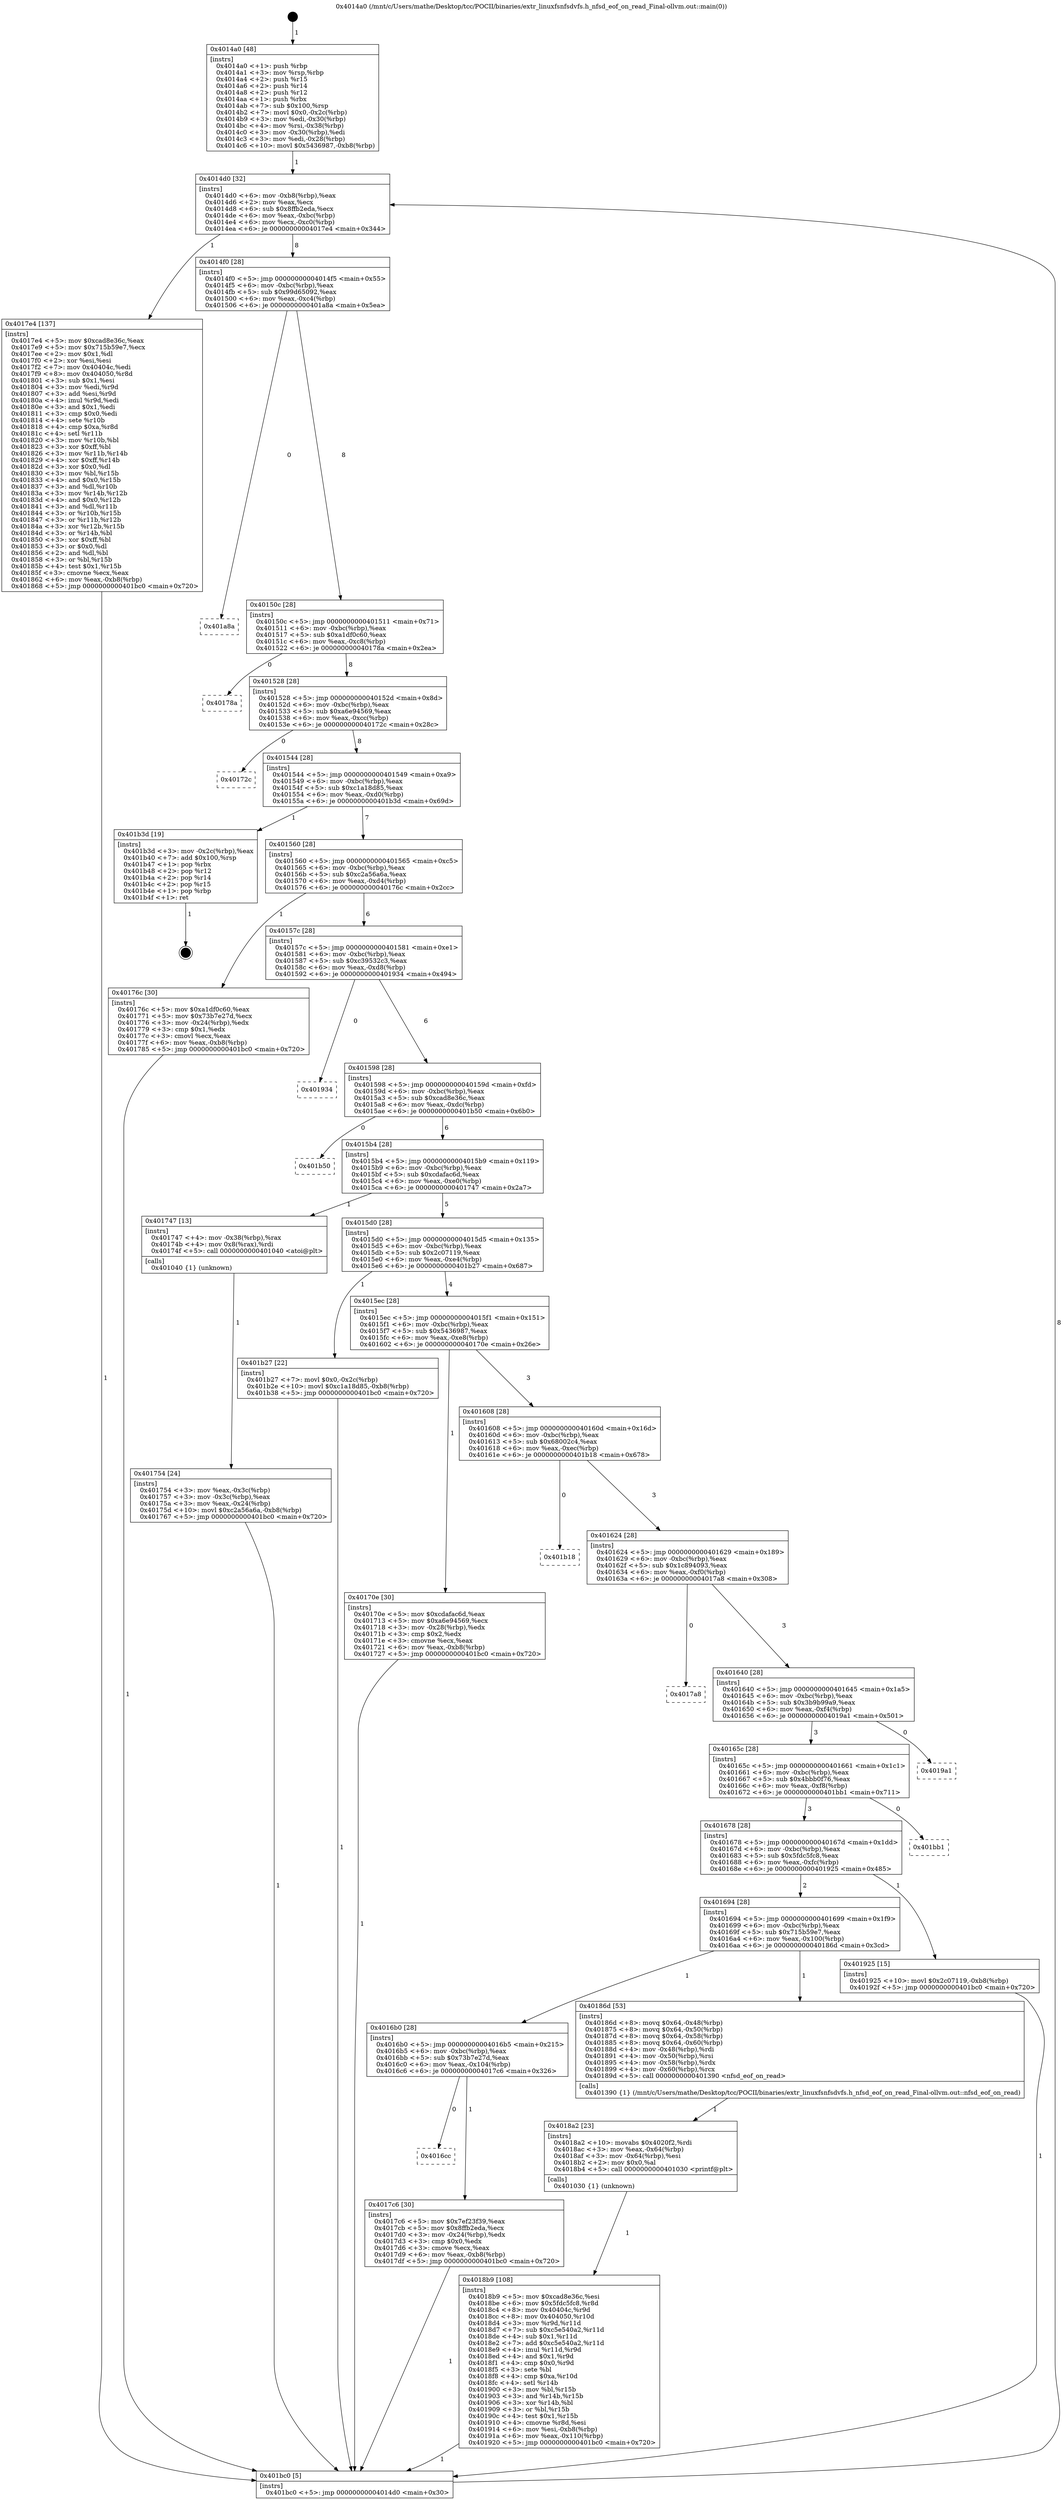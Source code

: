 digraph "0x4014a0" {
  label = "0x4014a0 (/mnt/c/Users/mathe/Desktop/tcc/POCII/binaries/extr_linuxfsnfsdvfs.h_nfsd_eof_on_read_Final-ollvm.out::main(0))"
  labelloc = "t"
  node[shape=record]

  Entry [label="",width=0.3,height=0.3,shape=circle,fillcolor=black,style=filled]
  "0x4014d0" [label="{
     0x4014d0 [32]\l
     | [instrs]\l
     &nbsp;&nbsp;0x4014d0 \<+6\>: mov -0xb8(%rbp),%eax\l
     &nbsp;&nbsp;0x4014d6 \<+2\>: mov %eax,%ecx\l
     &nbsp;&nbsp;0x4014d8 \<+6\>: sub $0x8ffb2eda,%ecx\l
     &nbsp;&nbsp;0x4014de \<+6\>: mov %eax,-0xbc(%rbp)\l
     &nbsp;&nbsp;0x4014e4 \<+6\>: mov %ecx,-0xc0(%rbp)\l
     &nbsp;&nbsp;0x4014ea \<+6\>: je 00000000004017e4 \<main+0x344\>\l
  }"]
  "0x4017e4" [label="{
     0x4017e4 [137]\l
     | [instrs]\l
     &nbsp;&nbsp;0x4017e4 \<+5\>: mov $0xcad8e36c,%eax\l
     &nbsp;&nbsp;0x4017e9 \<+5\>: mov $0x715b59e7,%ecx\l
     &nbsp;&nbsp;0x4017ee \<+2\>: mov $0x1,%dl\l
     &nbsp;&nbsp;0x4017f0 \<+2\>: xor %esi,%esi\l
     &nbsp;&nbsp;0x4017f2 \<+7\>: mov 0x40404c,%edi\l
     &nbsp;&nbsp;0x4017f9 \<+8\>: mov 0x404050,%r8d\l
     &nbsp;&nbsp;0x401801 \<+3\>: sub $0x1,%esi\l
     &nbsp;&nbsp;0x401804 \<+3\>: mov %edi,%r9d\l
     &nbsp;&nbsp;0x401807 \<+3\>: add %esi,%r9d\l
     &nbsp;&nbsp;0x40180a \<+4\>: imul %r9d,%edi\l
     &nbsp;&nbsp;0x40180e \<+3\>: and $0x1,%edi\l
     &nbsp;&nbsp;0x401811 \<+3\>: cmp $0x0,%edi\l
     &nbsp;&nbsp;0x401814 \<+4\>: sete %r10b\l
     &nbsp;&nbsp;0x401818 \<+4\>: cmp $0xa,%r8d\l
     &nbsp;&nbsp;0x40181c \<+4\>: setl %r11b\l
     &nbsp;&nbsp;0x401820 \<+3\>: mov %r10b,%bl\l
     &nbsp;&nbsp;0x401823 \<+3\>: xor $0xff,%bl\l
     &nbsp;&nbsp;0x401826 \<+3\>: mov %r11b,%r14b\l
     &nbsp;&nbsp;0x401829 \<+4\>: xor $0xff,%r14b\l
     &nbsp;&nbsp;0x40182d \<+3\>: xor $0x0,%dl\l
     &nbsp;&nbsp;0x401830 \<+3\>: mov %bl,%r15b\l
     &nbsp;&nbsp;0x401833 \<+4\>: and $0x0,%r15b\l
     &nbsp;&nbsp;0x401837 \<+3\>: and %dl,%r10b\l
     &nbsp;&nbsp;0x40183a \<+3\>: mov %r14b,%r12b\l
     &nbsp;&nbsp;0x40183d \<+4\>: and $0x0,%r12b\l
     &nbsp;&nbsp;0x401841 \<+3\>: and %dl,%r11b\l
     &nbsp;&nbsp;0x401844 \<+3\>: or %r10b,%r15b\l
     &nbsp;&nbsp;0x401847 \<+3\>: or %r11b,%r12b\l
     &nbsp;&nbsp;0x40184a \<+3\>: xor %r12b,%r15b\l
     &nbsp;&nbsp;0x40184d \<+3\>: or %r14b,%bl\l
     &nbsp;&nbsp;0x401850 \<+3\>: xor $0xff,%bl\l
     &nbsp;&nbsp;0x401853 \<+3\>: or $0x0,%dl\l
     &nbsp;&nbsp;0x401856 \<+2\>: and %dl,%bl\l
     &nbsp;&nbsp;0x401858 \<+3\>: or %bl,%r15b\l
     &nbsp;&nbsp;0x40185b \<+4\>: test $0x1,%r15b\l
     &nbsp;&nbsp;0x40185f \<+3\>: cmovne %ecx,%eax\l
     &nbsp;&nbsp;0x401862 \<+6\>: mov %eax,-0xb8(%rbp)\l
     &nbsp;&nbsp;0x401868 \<+5\>: jmp 0000000000401bc0 \<main+0x720\>\l
  }"]
  "0x4014f0" [label="{
     0x4014f0 [28]\l
     | [instrs]\l
     &nbsp;&nbsp;0x4014f0 \<+5\>: jmp 00000000004014f5 \<main+0x55\>\l
     &nbsp;&nbsp;0x4014f5 \<+6\>: mov -0xbc(%rbp),%eax\l
     &nbsp;&nbsp;0x4014fb \<+5\>: sub $0x99d65092,%eax\l
     &nbsp;&nbsp;0x401500 \<+6\>: mov %eax,-0xc4(%rbp)\l
     &nbsp;&nbsp;0x401506 \<+6\>: je 0000000000401a8a \<main+0x5ea\>\l
  }"]
  Exit [label="",width=0.3,height=0.3,shape=circle,fillcolor=black,style=filled,peripheries=2]
  "0x401a8a" [label="{
     0x401a8a\l
  }", style=dashed]
  "0x40150c" [label="{
     0x40150c [28]\l
     | [instrs]\l
     &nbsp;&nbsp;0x40150c \<+5\>: jmp 0000000000401511 \<main+0x71\>\l
     &nbsp;&nbsp;0x401511 \<+6\>: mov -0xbc(%rbp),%eax\l
     &nbsp;&nbsp;0x401517 \<+5\>: sub $0xa1df0c60,%eax\l
     &nbsp;&nbsp;0x40151c \<+6\>: mov %eax,-0xc8(%rbp)\l
     &nbsp;&nbsp;0x401522 \<+6\>: je 000000000040178a \<main+0x2ea\>\l
  }"]
  "0x4018b9" [label="{
     0x4018b9 [108]\l
     | [instrs]\l
     &nbsp;&nbsp;0x4018b9 \<+5\>: mov $0xcad8e36c,%esi\l
     &nbsp;&nbsp;0x4018be \<+6\>: mov $0x5fdc5fc8,%r8d\l
     &nbsp;&nbsp;0x4018c4 \<+8\>: mov 0x40404c,%r9d\l
     &nbsp;&nbsp;0x4018cc \<+8\>: mov 0x404050,%r10d\l
     &nbsp;&nbsp;0x4018d4 \<+3\>: mov %r9d,%r11d\l
     &nbsp;&nbsp;0x4018d7 \<+7\>: sub $0xc5e540a2,%r11d\l
     &nbsp;&nbsp;0x4018de \<+4\>: sub $0x1,%r11d\l
     &nbsp;&nbsp;0x4018e2 \<+7\>: add $0xc5e540a2,%r11d\l
     &nbsp;&nbsp;0x4018e9 \<+4\>: imul %r11d,%r9d\l
     &nbsp;&nbsp;0x4018ed \<+4\>: and $0x1,%r9d\l
     &nbsp;&nbsp;0x4018f1 \<+4\>: cmp $0x0,%r9d\l
     &nbsp;&nbsp;0x4018f5 \<+3\>: sete %bl\l
     &nbsp;&nbsp;0x4018f8 \<+4\>: cmp $0xa,%r10d\l
     &nbsp;&nbsp;0x4018fc \<+4\>: setl %r14b\l
     &nbsp;&nbsp;0x401900 \<+3\>: mov %bl,%r15b\l
     &nbsp;&nbsp;0x401903 \<+3\>: and %r14b,%r15b\l
     &nbsp;&nbsp;0x401906 \<+3\>: xor %r14b,%bl\l
     &nbsp;&nbsp;0x401909 \<+3\>: or %bl,%r15b\l
     &nbsp;&nbsp;0x40190c \<+4\>: test $0x1,%r15b\l
     &nbsp;&nbsp;0x401910 \<+4\>: cmovne %r8d,%esi\l
     &nbsp;&nbsp;0x401914 \<+6\>: mov %esi,-0xb8(%rbp)\l
     &nbsp;&nbsp;0x40191a \<+6\>: mov %eax,-0x110(%rbp)\l
     &nbsp;&nbsp;0x401920 \<+5\>: jmp 0000000000401bc0 \<main+0x720\>\l
  }"]
  "0x40178a" [label="{
     0x40178a\l
  }", style=dashed]
  "0x401528" [label="{
     0x401528 [28]\l
     | [instrs]\l
     &nbsp;&nbsp;0x401528 \<+5\>: jmp 000000000040152d \<main+0x8d\>\l
     &nbsp;&nbsp;0x40152d \<+6\>: mov -0xbc(%rbp),%eax\l
     &nbsp;&nbsp;0x401533 \<+5\>: sub $0xa6e94569,%eax\l
     &nbsp;&nbsp;0x401538 \<+6\>: mov %eax,-0xcc(%rbp)\l
     &nbsp;&nbsp;0x40153e \<+6\>: je 000000000040172c \<main+0x28c\>\l
  }"]
  "0x4018a2" [label="{
     0x4018a2 [23]\l
     | [instrs]\l
     &nbsp;&nbsp;0x4018a2 \<+10\>: movabs $0x4020f2,%rdi\l
     &nbsp;&nbsp;0x4018ac \<+3\>: mov %eax,-0x64(%rbp)\l
     &nbsp;&nbsp;0x4018af \<+3\>: mov -0x64(%rbp),%esi\l
     &nbsp;&nbsp;0x4018b2 \<+2\>: mov $0x0,%al\l
     &nbsp;&nbsp;0x4018b4 \<+5\>: call 0000000000401030 \<printf@plt\>\l
     | [calls]\l
     &nbsp;&nbsp;0x401030 \{1\} (unknown)\l
  }"]
  "0x40172c" [label="{
     0x40172c\l
  }", style=dashed]
  "0x401544" [label="{
     0x401544 [28]\l
     | [instrs]\l
     &nbsp;&nbsp;0x401544 \<+5\>: jmp 0000000000401549 \<main+0xa9\>\l
     &nbsp;&nbsp;0x401549 \<+6\>: mov -0xbc(%rbp),%eax\l
     &nbsp;&nbsp;0x40154f \<+5\>: sub $0xc1a18d85,%eax\l
     &nbsp;&nbsp;0x401554 \<+6\>: mov %eax,-0xd0(%rbp)\l
     &nbsp;&nbsp;0x40155a \<+6\>: je 0000000000401b3d \<main+0x69d\>\l
  }"]
  "0x4016cc" [label="{
     0x4016cc\l
  }", style=dashed]
  "0x401b3d" [label="{
     0x401b3d [19]\l
     | [instrs]\l
     &nbsp;&nbsp;0x401b3d \<+3\>: mov -0x2c(%rbp),%eax\l
     &nbsp;&nbsp;0x401b40 \<+7\>: add $0x100,%rsp\l
     &nbsp;&nbsp;0x401b47 \<+1\>: pop %rbx\l
     &nbsp;&nbsp;0x401b48 \<+2\>: pop %r12\l
     &nbsp;&nbsp;0x401b4a \<+2\>: pop %r14\l
     &nbsp;&nbsp;0x401b4c \<+2\>: pop %r15\l
     &nbsp;&nbsp;0x401b4e \<+1\>: pop %rbp\l
     &nbsp;&nbsp;0x401b4f \<+1\>: ret\l
  }"]
  "0x401560" [label="{
     0x401560 [28]\l
     | [instrs]\l
     &nbsp;&nbsp;0x401560 \<+5\>: jmp 0000000000401565 \<main+0xc5\>\l
     &nbsp;&nbsp;0x401565 \<+6\>: mov -0xbc(%rbp),%eax\l
     &nbsp;&nbsp;0x40156b \<+5\>: sub $0xc2a56a6a,%eax\l
     &nbsp;&nbsp;0x401570 \<+6\>: mov %eax,-0xd4(%rbp)\l
     &nbsp;&nbsp;0x401576 \<+6\>: je 000000000040176c \<main+0x2cc\>\l
  }"]
  "0x4017c6" [label="{
     0x4017c6 [30]\l
     | [instrs]\l
     &nbsp;&nbsp;0x4017c6 \<+5\>: mov $0x7ef23f39,%eax\l
     &nbsp;&nbsp;0x4017cb \<+5\>: mov $0x8ffb2eda,%ecx\l
     &nbsp;&nbsp;0x4017d0 \<+3\>: mov -0x24(%rbp),%edx\l
     &nbsp;&nbsp;0x4017d3 \<+3\>: cmp $0x0,%edx\l
     &nbsp;&nbsp;0x4017d6 \<+3\>: cmove %ecx,%eax\l
     &nbsp;&nbsp;0x4017d9 \<+6\>: mov %eax,-0xb8(%rbp)\l
     &nbsp;&nbsp;0x4017df \<+5\>: jmp 0000000000401bc0 \<main+0x720\>\l
  }"]
  "0x40176c" [label="{
     0x40176c [30]\l
     | [instrs]\l
     &nbsp;&nbsp;0x40176c \<+5\>: mov $0xa1df0c60,%eax\l
     &nbsp;&nbsp;0x401771 \<+5\>: mov $0x73b7e27d,%ecx\l
     &nbsp;&nbsp;0x401776 \<+3\>: mov -0x24(%rbp),%edx\l
     &nbsp;&nbsp;0x401779 \<+3\>: cmp $0x1,%edx\l
     &nbsp;&nbsp;0x40177c \<+3\>: cmovl %ecx,%eax\l
     &nbsp;&nbsp;0x40177f \<+6\>: mov %eax,-0xb8(%rbp)\l
     &nbsp;&nbsp;0x401785 \<+5\>: jmp 0000000000401bc0 \<main+0x720\>\l
  }"]
  "0x40157c" [label="{
     0x40157c [28]\l
     | [instrs]\l
     &nbsp;&nbsp;0x40157c \<+5\>: jmp 0000000000401581 \<main+0xe1\>\l
     &nbsp;&nbsp;0x401581 \<+6\>: mov -0xbc(%rbp),%eax\l
     &nbsp;&nbsp;0x401587 \<+5\>: sub $0xc39532c3,%eax\l
     &nbsp;&nbsp;0x40158c \<+6\>: mov %eax,-0xd8(%rbp)\l
     &nbsp;&nbsp;0x401592 \<+6\>: je 0000000000401934 \<main+0x494\>\l
  }"]
  "0x4016b0" [label="{
     0x4016b0 [28]\l
     | [instrs]\l
     &nbsp;&nbsp;0x4016b0 \<+5\>: jmp 00000000004016b5 \<main+0x215\>\l
     &nbsp;&nbsp;0x4016b5 \<+6\>: mov -0xbc(%rbp),%eax\l
     &nbsp;&nbsp;0x4016bb \<+5\>: sub $0x73b7e27d,%eax\l
     &nbsp;&nbsp;0x4016c0 \<+6\>: mov %eax,-0x104(%rbp)\l
     &nbsp;&nbsp;0x4016c6 \<+6\>: je 00000000004017c6 \<main+0x326\>\l
  }"]
  "0x401934" [label="{
     0x401934\l
  }", style=dashed]
  "0x401598" [label="{
     0x401598 [28]\l
     | [instrs]\l
     &nbsp;&nbsp;0x401598 \<+5\>: jmp 000000000040159d \<main+0xfd\>\l
     &nbsp;&nbsp;0x40159d \<+6\>: mov -0xbc(%rbp),%eax\l
     &nbsp;&nbsp;0x4015a3 \<+5\>: sub $0xcad8e36c,%eax\l
     &nbsp;&nbsp;0x4015a8 \<+6\>: mov %eax,-0xdc(%rbp)\l
     &nbsp;&nbsp;0x4015ae \<+6\>: je 0000000000401b50 \<main+0x6b0\>\l
  }"]
  "0x40186d" [label="{
     0x40186d [53]\l
     | [instrs]\l
     &nbsp;&nbsp;0x40186d \<+8\>: movq $0x64,-0x48(%rbp)\l
     &nbsp;&nbsp;0x401875 \<+8\>: movq $0x64,-0x50(%rbp)\l
     &nbsp;&nbsp;0x40187d \<+8\>: movq $0x64,-0x58(%rbp)\l
     &nbsp;&nbsp;0x401885 \<+8\>: movq $0x64,-0x60(%rbp)\l
     &nbsp;&nbsp;0x40188d \<+4\>: mov -0x48(%rbp),%rdi\l
     &nbsp;&nbsp;0x401891 \<+4\>: mov -0x50(%rbp),%rsi\l
     &nbsp;&nbsp;0x401895 \<+4\>: mov -0x58(%rbp),%rdx\l
     &nbsp;&nbsp;0x401899 \<+4\>: mov -0x60(%rbp),%rcx\l
     &nbsp;&nbsp;0x40189d \<+5\>: call 0000000000401390 \<nfsd_eof_on_read\>\l
     | [calls]\l
     &nbsp;&nbsp;0x401390 \{1\} (/mnt/c/Users/mathe/Desktop/tcc/POCII/binaries/extr_linuxfsnfsdvfs.h_nfsd_eof_on_read_Final-ollvm.out::nfsd_eof_on_read)\l
  }"]
  "0x401b50" [label="{
     0x401b50\l
  }", style=dashed]
  "0x4015b4" [label="{
     0x4015b4 [28]\l
     | [instrs]\l
     &nbsp;&nbsp;0x4015b4 \<+5\>: jmp 00000000004015b9 \<main+0x119\>\l
     &nbsp;&nbsp;0x4015b9 \<+6\>: mov -0xbc(%rbp),%eax\l
     &nbsp;&nbsp;0x4015bf \<+5\>: sub $0xcdafac6d,%eax\l
     &nbsp;&nbsp;0x4015c4 \<+6\>: mov %eax,-0xe0(%rbp)\l
     &nbsp;&nbsp;0x4015ca \<+6\>: je 0000000000401747 \<main+0x2a7\>\l
  }"]
  "0x401694" [label="{
     0x401694 [28]\l
     | [instrs]\l
     &nbsp;&nbsp;0x401694 \<+5\>: jmp 0000000000401699 \<main+0x1f9\>\l
     &nbsp;&nbsp;0x401699 \<+6\>: mov -0xbc(%rbp),%eax\l
     &nbsp;&nbsp;0x40169f \<+5\>: sub $0x715b59e7,%eax\l
     &nbsp;&nbsp;0x4016a4 \<+6\>: mov %eax,-0x100(%rbp)\l
     &nbsp;&nbsp;0x4016aa \<+6\>: je 000000000040186d \<main+0x3cd\>\l
  }"]
  "0x401747" [label="{
     0x401747 [13]\l
     | [instrs]\l
     &nbsp;&nbsp;0x401747 \<+4\>: mov -0x38(%rbp),%rax\l
     &nbsp;&nbsp;0x40174b \<+4\>: mov 0x8(%rax),%rdi\l
     &nbsp;&nbsp;0x40174f \<+5\>: call 0000000000401040 \<atoi@plt\>\l
     | [calls]\l
     &nbsp;&nbsp;0x401040 \{1\} (unknown)\l
  }"]
  "0x4015d0" [label="{
     0x4015d0 [28]\l
     | [instrs]\l
     &nbsp;&nbsp;0x4015d0 \<+5\>: jmp 00000000004015d5 \<main+0x135\>\l
     &nbsp;&nbsp;0x4015d5 \<+6\>: mov -0xbc(%rbp),%eax\l
     &nbsp;&nbsp;0x4015db \<+5\>: sub $0x2c07119,%eax\l
     &nbsp;&nbsp;0x4015e0 \<+6\>: mov %eax,-0xe4(%rbp)\l
     &nbsp;&nbsp;0x4015e6 \<+6\>: je 0000000000401b27 \<main+0x687\>\l
  }"]
  "0x401925" [label="{
     0x401925 [15]\l
     | [instrs]\l
     &nbsp;&nbsp;0x401925 \<+10\>: movl $0x2c07119,-0xb8(%rbp)\l
     &nbsp;&nbsp;0x40192f \<+5\>: jmp 0000000000401bc0 \<main+0x720\>\l
  }"]
  "0x401b27" [label="{
     0x401b27 [22]\l
     | [instrs]\l
     &nbsp;&nbsp;0x401b27 \<+7\>: movl $0x0,-0x2c(%rbp)\l
     &nbsp;&nbsp;0x401b2e \<+10\>: movl $0xc1a18d85,-0xb8(%rbp)\l
     &nbsp;&nbsp;0x401b38 \<+5\>: jmp 0000000000401bc0 \<main+0x720\>\l
  }"]
  "0x4015ec" [label="{
     0x4015ec [28]\l
     | [instrs]\l
     &nbsp;&nbsp;0x4015ec \<+5\>: jmp 00000000004015f1 \<main+0x151\>\l
     &nbsp;&nbsp;0x4015f1 \<+6\>: mov -0xbc(%rbp),%eax\l
     &nbsp;&nbsp;0x4015f7 \<+5\>: sub $0x5436987,%eax\l
     &nbsp;&nbsp;0x4015fc \<+6\>: mov %eax,-0xe8(%rbp)\l
     &nbsp;&nbsp;0x401602 \<+6\>: je 000000000040170e \<main+0x26e\>\l
  }"]
  "0x401678" [label="{
     0x401678 [28]\l
     | [instrs]\l
     &nbsp;&nbsp;0x401678 \<+5\>: jmp 000000000040167d \<main+0x1dd\>\l
     &nbsp;&nbsp;0x40167d \<+6\>: mov -0xbc(%rbp),%eax\l
     &nbsp;&nbsp;0x401683 \<+5\>: sub $0x5fdc5fc8,%eax\l
     &nbsp;&nbsp;0x401688 \<+6\>: mov %eax,-0xfc(%rbp)\l
     &nbsp;&nbsp;0x40168e \<+6\>: je 0000000000401925 \<main+0x485\>\l
  }"]
  "0x40170e" [label="{
     0x40170e [30]\l
     | [instrs]\l
     &nbsp;&nbsp;0x40170e \<+5\>: mov $0xcdafac6d,%eax\l
     &nbsp;&nbsp;0x401713 \<+5\>: mov $0xa6e94569,%ecx\l
     &nbsp;&nbsp;0x401718 \<+3\>: mov -0x28(%rbp),%edx\l
     &nbsp;&nbsp;0x40171b \<+3\>: cmp $0x2,%edx\l
     &nbsp;&nbsp;0x40171e \<+3\>: cmovne %ecx,%eax\l
     &nbsp;&nbsp;0x401721 \<+6\>: mov %eax,-0xb8(%rbp)\l
     &nbsp;&nbsp;0x401727 \<+5\>: jmp 0000000000401bc0 \<main+0x720\>\l
  }"]
  "0x401608" [label="{
     0x401608 [28]\l
     | [instrs]\l
     &nbsp;&nbsp;0x401608 \<+5\>: jmp 000000000040160d \<main+0x16d\>\l
     &nbsp;&nbsp;0x40160d \<+6\>: mov -0xbc(%rbp),%eax\l
     &nbsp;&nbsp;0x401613 \<+5\>: sub $0x68002c4,%eax\l
     &nbsp;&nbsp;0x401618 \<+6\>: mov %eax,-0xec(%rbp)\l
     &nbsp;&nbsp;0x40161e \<+6\>: je 0000000000401b18 \<main+0x678\>\l
  }"]
  "0x401bc0" [label="{
     0x401bc0 [5]\l
     | [instrs]\l
     &nbsp;&nbsp;0x401bc0 \<+5\>: jmp 00000000004014d0 \<main+0x30\>\l
  }"]
  "0x4014a0" [label="{
     0x4014a0 [48]\l
     | [instrs]\l
     &nbsp;&nbsp;0x4014a0 \<+1\>: push %rbp\l
     &nbsp;&nbsp;0x4014a1 \<+3\>: mov %rsp,%rbp\l
     &nbsp;&nbsp;0x4014a4 \<+2\>: push %r15\l
     &nbsp;&nbsp;0x4014a6 \<+2\>: push %r14\l
     &nbsp;&nbsp;0x4014a8 \<+2\>: push %r12\l
     &nbsp;&nbsp;0x4014aa \<+1\>: push %rbx\l
     &nbsp;&nbsp;0x4014ab \<+7\>: sub $0x100,%rsp\l
     &nbsp;&nbsp;0x4014b2 \<+7\>: movl $0x0,-0x2c(%rbp)\l
     &nbsp;&nbsp;0x4014b9 \<+3\>: mov %edi,-0x30(%rbp)\l
     &nbsp;&nbsp;0x4014bc \<+4\>: mov %rsi,-0x38(%rbp)\l
     &nbsp;&nbsp;0x4014c0 \<+3\>: mov -0x30(%rbp),%edi\l
     &nbsp;&nbsp;0x4014c3 \<+3\>: mov %edi,-0x28(%rbp)\l
     &nbsp;&nbsp;0x4014c6 \<+10\>: movl $0x5436987,-0xb8(%rbp)\l
  }"]
  "0x401754" [label="{
     0x401754 [24]\l
     | [instrs]\l
     &nbsp;&nbsp;0x401754 \<+3\>: mov %eax,-0x3c(%rbp)\l
     &nbsp;&nbsp;0x401757 \<+3\>: mov -0x3c(%rbp),%eax\l
     &nbsp;&nbsp;0x40175a \<+3\>: mov %eax,-0x24(%rbp)\l
     &nbsp;&nbsp;0x40175d \<+10\>: movl $0xc2a56a6a,-0xb8(%rbp)\l
     &nbsp;&nbsp;0x401767 \<+5\>: jmp 0000000000401bc0 \<main+0x720\>\l
  }"]
  "0x401bb1" [label="{
     0x401bb1\l
  }", style=dashed]
  "0x401b18" [label="{
     0x401b18\l
  }", style=dashed]
  "0x401624" [label="{
     0x401624 [28]\l
     | [instrs]\l
     &nbsp;&nbsp;0x401624 \<+5\>: jmp 0000000000401629 \<main+0x189\>\l
     &nbsp;&nbsp;0x401629 \<+6\>: mov -0xbc(%rbp),%eax\l
     &nbsp;&nbsp;0x40162f \<+5\>: sub $0x1c894093,%eax\l
     &nbsp;&nbsp;0x401634 \<+6\>: mov %eax,-0xf0(%rbp)\l
     &nbsp;&nbsp;0x40163a \<+6\>: je 00000000004017a8 \<main+0x308\>\l
  }"]
  "0x40165c" [label="{
     0x40165c [28]\l
     | [instrs]\l
     &nbsp;&nbsp;0x40165c \<+5\>: jmp 0000000000401661 \<main+0x1c1\>\l
     &nbsp;&nbsp;0x401661 \<+6\>: mov -0xbc(%rbp),%eax\l
     &nbsp;&nbsp;0x401667 \<+5\>: sub $0x4bbb0f76,%eax\l
     &nbsp;&nbsp;0x40166c \<+6\>: mov %eax,-0xf8(%rbp)\l
     &nbsp;&nbsp;0x401672 \<+6\>: je 0000000000401bb1 \<main+0x711\>\l
  }"]
  "0x4017a8" [label="{
     0x4017a8\l
  }", style=dashed]
  "0x401640" [label="{
     0x401640 [28]\l
     | [instrs]\l
     &nbsp;&nbsp;0x401640 \<+5\>: jmp 0000000000401645 \<main+0x1a5\>\l
     &nbsp;&nbsp;0x401645 \<+6\>: mov -0xbc(%rbp),%eax\l
     &nbsp;&nbsp;0x40164b \<+5\>: sub $0x3b9b99a9,%eax\l
     &nbsp;&nbsp;0x401650 \<+6\>: mov %eax,-0xf4(%rbp)\l
     &nbsp;&nbsp;0x401656 \<+6\>: je 00000000004019a1 \<main+0x501\>\l
  }"]
  "0x4019a1" [label="{
     0x4019a1\l
  }", style=dashed]
  Entry -> "0x4014a0" [label=" 1"]
  "0x4014d0" -> "0x4017e4" [label=" 1"]
  "0x4014d0" -> "0x4014f0" [label=" 8"]
  "0x401b3d" -> Exit [label=" 1"]
  "0x4014f0" -> "0x401a8a" [label=" 0"]
  "0x4014f0" -> "0x40150c" [label=" 8"]
  "0x401b27" -> "0x401bc0" [label=" 1"]
  "0x40150c" -> "0x40178a" [label=" 0"]
  "0x40150c" -> "0x401528" [label=" 8"]
  "0x401925" -> "0x401bc0" [label=" 1"]
  "0x401528" -> "0x40172c" [label=" 0"]
  "0x401528" -> "0x401544" [label=" 8"]
  "0x4018b9" -> "0x401bc0" [label=" 1"]
  "0x401544" -> "0x401b3d" [label=" 1"]
  "0x401544" -> "0x401560" [label=" 7"]
  "0x4018a2" -> "0x4018b9" [label=" 1"]
  "0x401560" -> "0x40176c" [label=" 1"]
  "0x401560" -> "0x40157c" [label=" 6"]
  "0x40186d" -> "0x4018a2" [label=" 1"]
  "0x40157c" -> "0x401934" [label=" 0"]
  "0x40157c" -> "0x401598" [label=" 6"]
  "0x4017c6" -> "0x401bc0" [label=" 1"]
  "0x401598" -> "0x401b50" [label=" 0"]
  "0x401598" -> "0x4015b4" [label=" 6"]
  "0x4016b0" -> "0x4016cc" [label=" 0"]
  "0x4015b4" -> "0x401747" [label=" 1"]
  "0x4015b4" -> "0x4015d0" [label=" 5"]
  "0x4017e4" -> "0x401bc0" [label=" 1"]
  "0x4015d0" -> "0x401b27" [label=" 1"]
  "0x4015d0" -> "0x4015ec" [label=" 4"]
  "0x401694" -> "0x4016b0" [label=" 1"]
  "0x4015ec" -> "0x40170e" [label=" 1"]
  "0x4015ec" -> "0x401608" [label=" 3"]
  "0x40170e" -> "0x401bc0" [label=" 1"]
  "0x4014a0" -> "0x4014d0" [label=" 1"]
  "0x401bc0" -> "0x4014d0" [label=" 8"]
  "0x401747" -> "0x401754" [label=" 1"]
  "0x401754" -> "0x401bc0" [label=" 1"]
  "0x40176c" -> "0x401bc0" [label=" 1"]
  "0x4016b0" -> "0x4017c6" [label=" 1"]
  "0x401608" -> "0x401b18" [label=" 0"]
  "0x401608" -> "0x401624" [label=" 3"]
  "0x401678" -> "0x401694" [label=" 2"]
  "0x401624" -> "0x4017a8" [label=" 0"]
  "0x401624" -> "0x401640" [label=" 3"]
  "0x401694" -> "0x40186d" [label=" 1"]
  "0x401640" -> "0x4019a1" [label=" 0"]
  "0x401640" -> "0x40165c" [label=" 3"]
  "0x401678" -> "0x401925" [label=" 1"]
  "0x40165c" -> "0x401bb1" [label=" 0"]
  "0x40165c" -> "0x401678" [label=" 3"]
}
